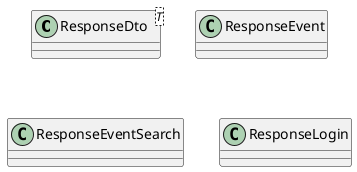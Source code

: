 @startuml Simple DTO Responses Class Diagram

class ResponseDto<T> {
}

class ResponseEvent {
}

class ResponseEventSearch {
}

class ResponseLogin {
}

@enduml